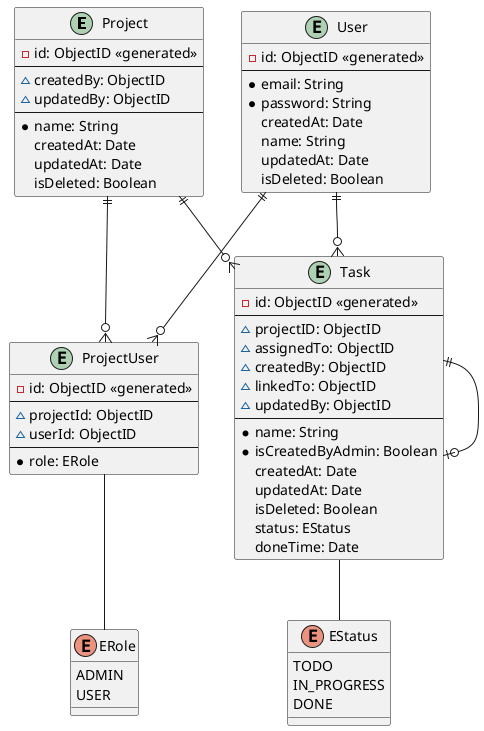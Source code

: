 @startuml SET2020
entity Project {
  -id: ObjectID <<generated>>
  --
  ~createdBy: ObjectID
  ~updatedBy: ObjectID
  --
  *name: String
  createdAt: Date
  updatedAt: Date
  isDeleted: Boolean
}
entity ProjectUser {
  -id: ObjectID <<generated>>
  --
  ~projectId: ObjectID 
  ~userId: ObjectID 
  --
  *role: ERole
}
entity User {
  -id: ObjectID <<generated>>
  --
  *email: String
  *password: String
  createdAt: Date
  name: String
  updatedAt: Date
  isDeleted: Boolean
}
entity Task {
  -id: ObjectID <<generated>>
  --
  ~projectID: ObjectID
  ~assignedTo: ObjectID
  ~createdBy: ObjectID
  ~linkedTo: ObjectID
  ~updatedBy: ObjectID
  --
  *name: String
  *isCreatedByAdmin: Boolean
  createdAt: Date
  updatedAt: Date
  isDeleted: Boolean
  status: EStatus
  doneTime: Date
}
enum ERole {
  ADMIN
  USER
}
enum EStatus {
    TODO
    IN_PROGRESS
    DONE
}

User ||--o{ Task
User ||--o{ ProjectUser
Project ||--o{ ProjectUser
Project ||--o{ Task
Task ||--o| Task
ProjectUser -- ERole
Task -- EStatus
@enduml